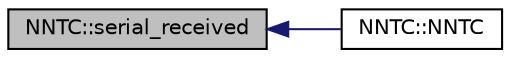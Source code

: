 digraph "NNTC::serial_received"
{
  edge [fontname="Helvetica",fontsize="10",labelfontname="Helvetica",labelfontsize="10"];
  node [fontname="Helvetica",fontsize="10",shape=record];
  rankdir="LR";
  Node15 [label="NNTC::serial_received",height=0.2,width=0.4,color="black", fillcolor="grey75", style="filled", fontcolor="black"];
  Node15 -> Node16 [dir="back",color="midnightblue",fontsize="10",style="solid"];
  Node16 [label="NNTC::NNTC",height=0.2,width=0.4,color="black", fillcolor="white", style="filled",URL="$class_n_n_t_c.html#a6b610d14cbd1da9f70d6aafb8f8f630a"];
}
